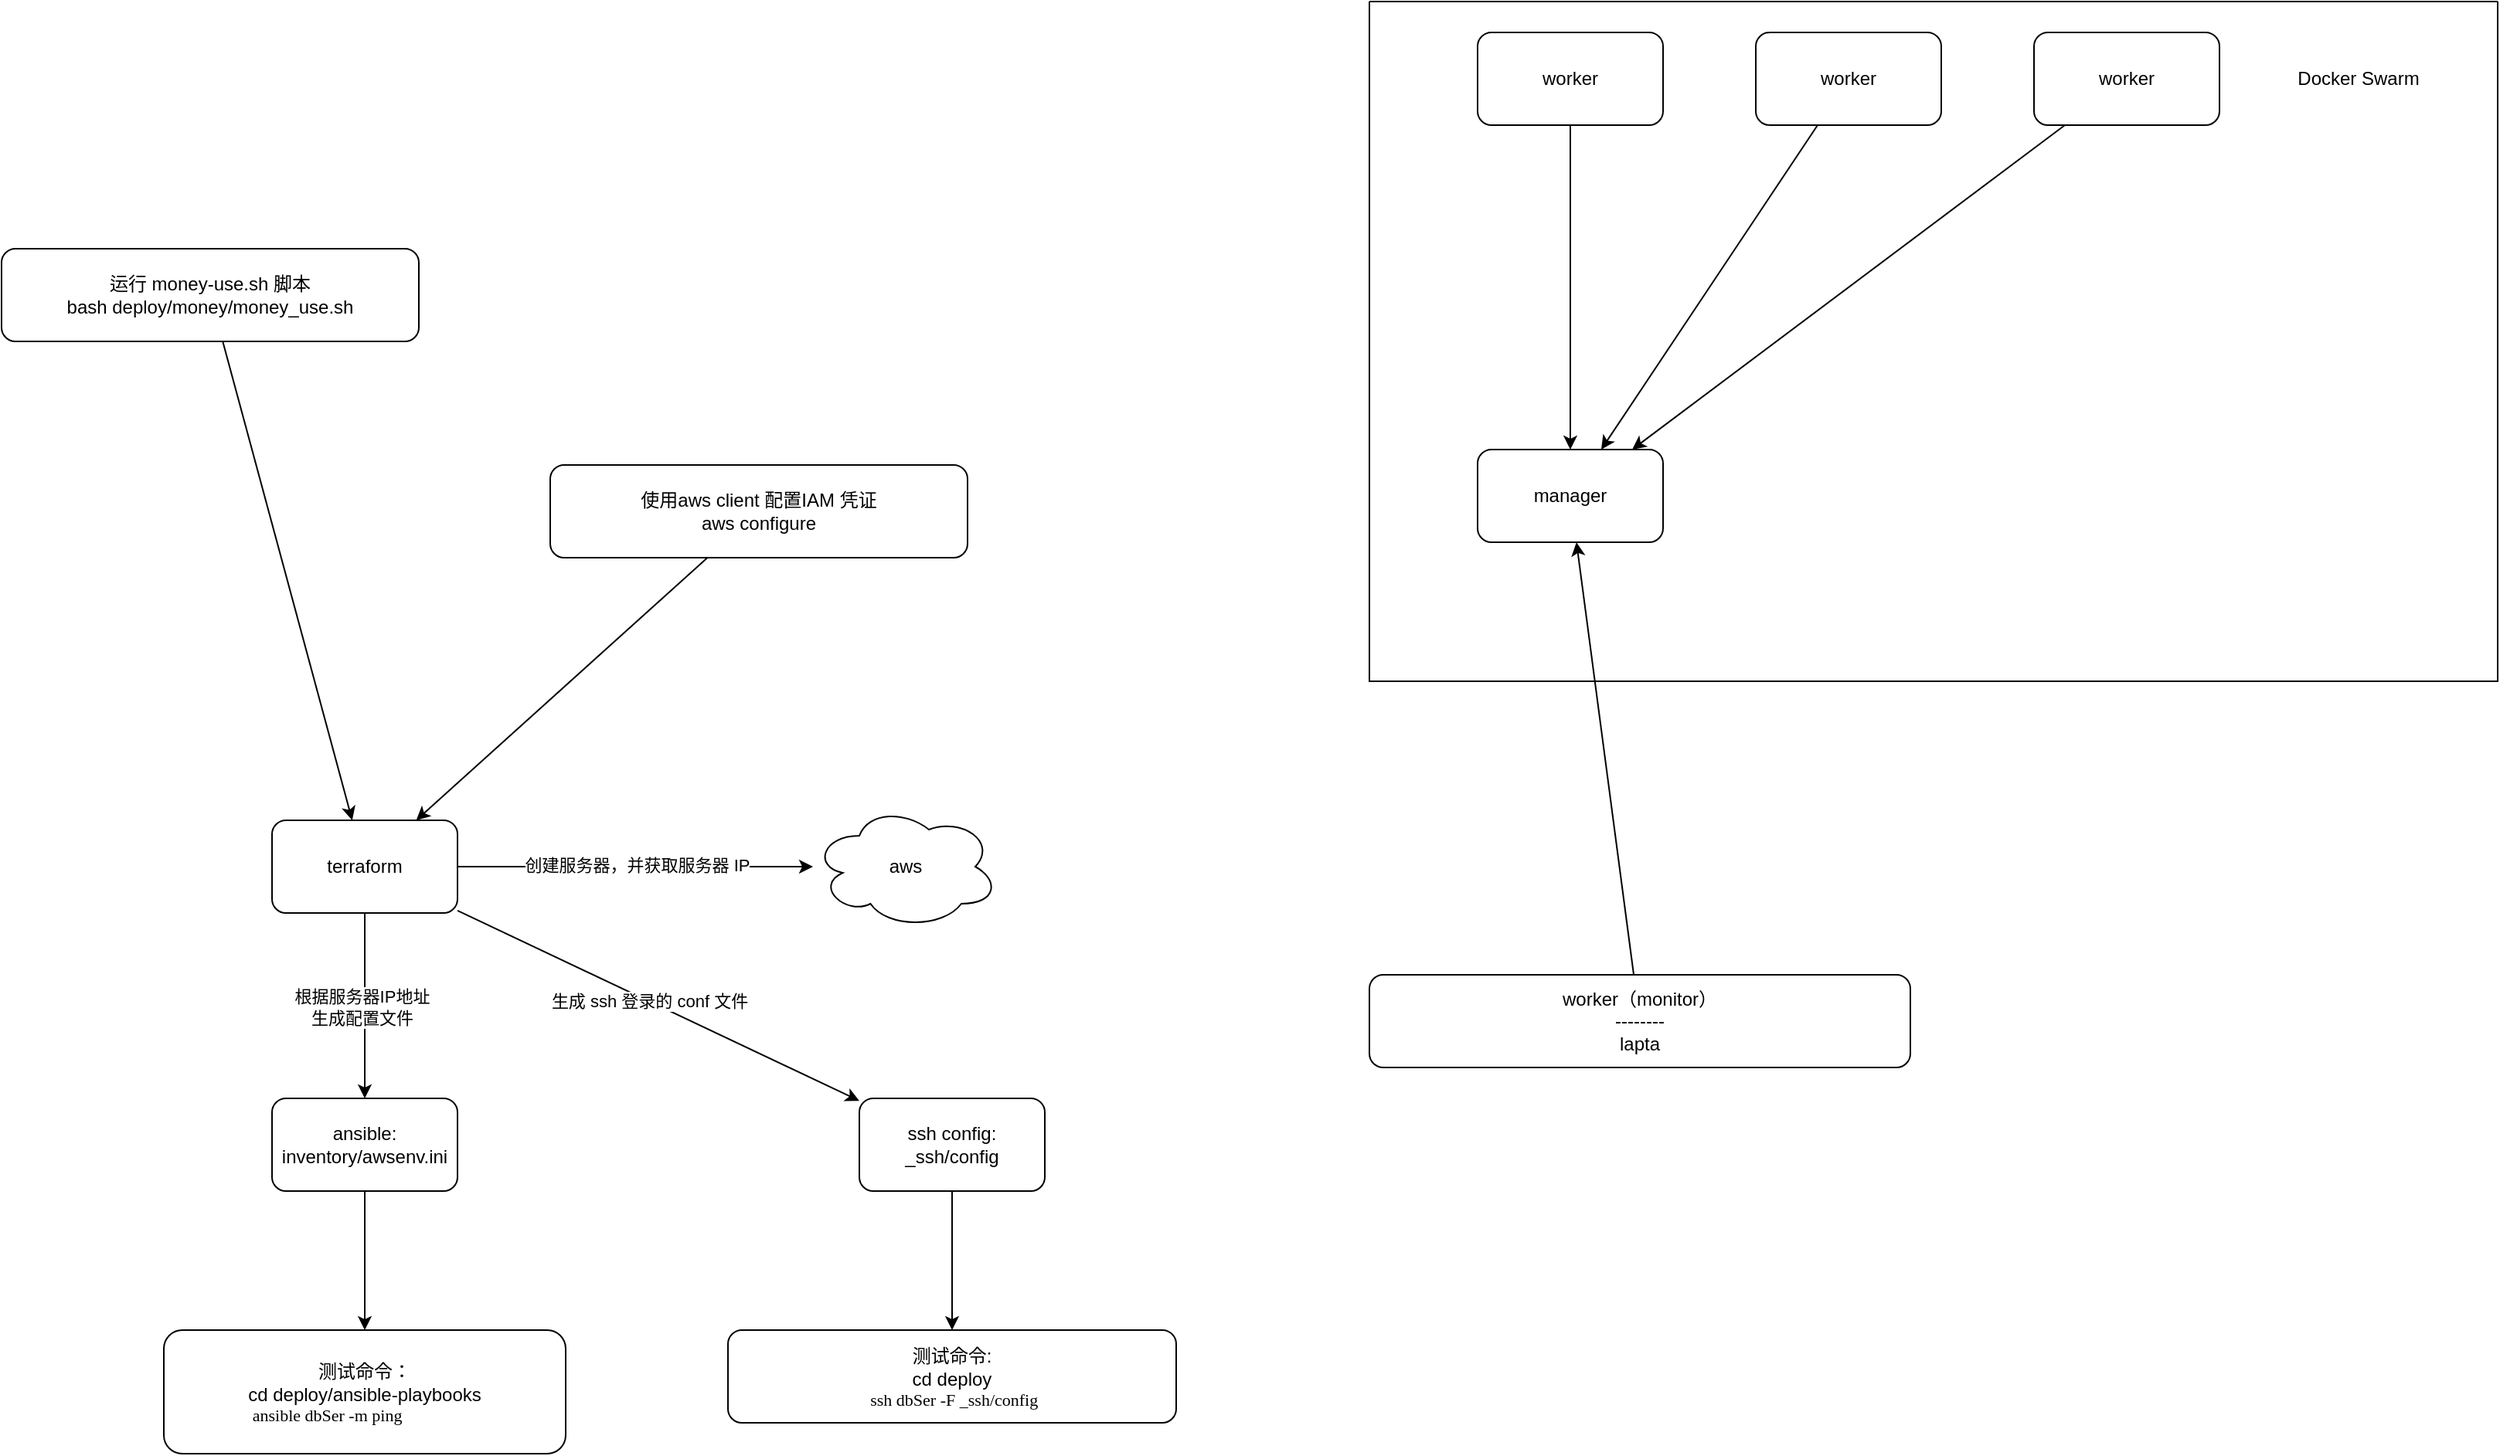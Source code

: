 <mxfile>
    <diagram id="wqyrsMFIAE9PBp0Zv13e" name="Page-1">
        <mxGraphModel dx="662" dy="289" grid="1" gridSize="10" guides="1" tooltips="1" connect="1" arrows="1" fold="1" page="1" pageScale="1" pageWidth="827" pageHeight="1169" math="0" shadow="0">
            <root>
                <mxCell id="0"/>
                <mxCell id="1" parent="0"/>
                <mxCell id="4" style="edgeStyle=none;html=1;" parent="1" source="2" target="3" edge="1">
                    <mxGeometry relative="1" as="geometry"/>
                </mxCell>
                <mxCell id="9" value="创建服务器，并获取服务器 IP" style="edgeLabel;html=1;align=center;verticalAlign=middle;resizable=0;points=[];" parent="4" vertex="1" connectable="0">
                    <mxGeometry x="0.004" y="1" relative="1" as="geometry">
                        <mxPoint as="offset"/>
                    </mxGeometry>
                </mxCell>
                <mxCell id="6" style="edgeStyle=none;html=1;" parent="1" source="2" target="5" edge="1">
                    <mxGeometry relative="1" as="geometry"/>
                </mxCell>
                <mxCell id="7" value="根据服务器IP地址&lt;br&gt;生成配置文件" style="edgeLabel;html=1;align=center;verticalAlign=middle;resizable=0;points=[];" parent="6" vertex="1" connectable="0">
                    <mxGeometry x="0.011" y="-2" relative="1" as="geometry">
                        <mxPoint as="offset"/>
                    </mxGeometry>
                </mxCell>
                <mxCell id="13" style="edgeStyle=none;html=1;" parent="1" source="2" target="12" edge="1">
                    <mxGeometry relative="1" as="geometry"/>
                </mxCell>
                <mxCell id="14" value="生成 ssh 登录的 conf 文件" style="edgeLabel;html=1;align=center;verticalAlign=middle;resizable=0;points=[];" parent="13" vertex="1" connectable="0">
                    <mxGeometry x="-0.047" relative="1" as="geometry">
                        <mxPoint as="offset"/>
                    </mxGeometry>
                </mxCell>
                <mxCell id="2" value="terraform" style="rounded=1;whiteSpace=wrap;html=1;" parent="1" vertex="1">
                    <mxGeometry x="180" y="570" width="120" height="60" as="geometry"/>
                </mxCell>
                <mxCell id="3" value="aws" style="ellipse;shape=cloud;whiteSpace=wrap;html=1;" parent="1" vertex="1">
                    <mxGeometry x="530" y="560" width="120" height="80" as="geometry"/>
                </mxCell>
                <mxCell id="11" style="edgeStyle=none;html=1;" parent="1" source="5" target="10" edge="1">
                    <mxGeometry relative="1" as="geometry"/>
                </mxCell>
                <mxCell id="5" value="ansible: inventory/awsenv.ini" style="rounded=1;whiteSpace=wrap;html=1;" parent="1" vertex="1">
                    <mxGeometry x="180" y="750" width="120" height="60" as="geometry"/>
                </mxCell>
                <mxCell id="10" value="测试命令：&lt;br&gt;cd deploy/ansible-playbooks&lt;br&gt;&lt;div&gt;&lt;p style=&quot;margin: 0px; font-variant-numeric: normal; font-variant-east-asian: normal; font-variant-alternates: normal; font-size-adjust: none; font-kerning: auto; font-optical-sizing: auto; font-feature-settings: normal; font-variation-settings: normal; font-variant-position: normal; font-variant-emoji: normal; font-stretch: normal; font-size: 11px; line-height: normal; font-family: Menlo; color: rgb(0, 0, 0); text-align: start;&quot; class=&quot;p1&quot;&gt;&lt;span style=&quot;font-variant-ligatures: no-common-ligatures;&quot; class=&quot;s1&quot;&gt;&lt;span class=&quot;Apple-converted-space&quot;&gt;&amp;nbsp;&lt;/span&gt;ansible dbSer -m ping&lt;span class=&quot;Apple-converted-space&quot;&gt;&amp;nbsp;&lt;/span&gt;&lt;/span&gt;&lt;/p&gt;&lt;/div&gt;" style="rounded=1;whiteSpace=wrap;html=1;" parent="1" vertex="1">
                    <mxGeometry x="110" y="900" width="260" height="80" as="geometry"/>
                </mxCell>
                <mxCell id="16" value="" style="edgeStyle=none;html=1;" parent="1" source="12" target="15" edge="1">
                    <mxGeometry relative="1" as="geometry"/>
                </mxCell>
                <mxCell id="12" value="ssh config:&lt;br&gt;_ssh/config" style="rounded=1;whiteSpace=wrap;html=1;" parent="1" vertex="1">
                    <mxGeometry x="560" y="750" width="120" height="60" as="geometry"/>
                </mxCell>
                <mxCell id="15" value="测试命令:&lt;br&gt;cd deploy&lt;br&gt;&lt;p style=&quot;margin: 0px; font-variant-numeric: normal; font-variant-east-asian: normal; font-variant-alternates: normal; font-size-adjust: none; font-kerning: auto; font-optical-sizing: auto; font-feature-settings: normal; font-variation-settings: normal; font-variant-position: normal; font-variant-emoji: normal; font-stretch: normal; font-size: 11px; line-height: normal; font-family: Menlo; color: rgb(0, 0, 0); text-align: start;&quot; class=&quot;p1&quot;&gt;&lt;span style=&quot;font-variant-ligatures: no-common-ligatures;&quot; class=&quot;s1&quot;&gt;&lt;span class=&quot;Apple-converted-space&quot;&gt;&amp;nbsp;&lt;/span&gt;ssh dbSer -F _ssh/config&lt;/span&gt;&lt;/p&gt;" style="rounded=1;whiteSpace=wrap;html=1;" parent="1" vertex="1">
                    <mxGeometry x="475" y="900" width="290" height="60" as="geometry"/>
                </mxCell>
                <mxCell id="18" style="edgeStyle=none;html=1;" parent="1" source="17" target="2" edge="1">
                    <mxGeometry relative="1" as="geometry"/>
                </mxCell>
                <mxCell id="17" value="运行 money-use.sh 脚本&lt;br&gt;bash deploy/money/money_use.sh" style="rounded=1;whiteSpace=wrap;html=1;" parent="1" vertex="1">
                    <mxGeometry x="5" y="200" width="270" height="60" as="geometry"/>
                </mxCell>
                <mxCell id="20" style="edgeStyle=none;html=1;" parent="1" source="19" target="2" edge="1">
                    <mxGeometry relative="1" as="geometry"/>
                </mxCell>
                <mxCell id="19" value="使用aws client 配置IAM 凭证&lt;div&gt;aws configure&lt;/div&gt;" style="rounded=1;whiteSpace=wrap;html=1;" parent="1" vertex="1">
                    <mxGeometry x="360" y="340" width="270" height="60" as="geometry"/>
                </mxCell>
                <mxCell id="21" value="" style="swimlane;startSize=0;" parent="1" vertex="1">
                    <mxGeometry x="890" y="40" width="730" height="440" as="geometry"/>
                </mxCell>
                <mxCell id="23" value="manager" style="rounded=1;whiteSpace=wrap;html=1;" parent="21" vertex="1">
                    <mxGeometry x="70" y="290" width="120" height="60" as="geometry"/>
                </mxCell>
                <mxCell id="29" style="edgeStyle=none;html=1;" parent="21" source="24" target="23" edge="1">
                    <mxGeometry relative="1" as="geometry"/>
                </mxCell>
                <mxCell id="24" value="worker" style="rounded=1;whiteSpace=wrap;html=1;" parent="21" vertex="1">
                    <mxGeometry x="70" y="20" width="120" height="60" as="geometry"/>
                </mxCell>
                <mxCell id="30" style="edgeStyle=none;html=1;" parent="21" source="25" target="23" edge="1">
                    <mxGeometry relative="1" as="geometry"/>
                </mxCell>
                <mxCell id="25" value="worker" style="rounded=1;whiteSpace=wrap;html=1;" parent="21" vertex="1">
                    <mxGeometry x="250" y="20" width="120" height="60" as="geometry"/>
                </mxCell>
                <mxCell id="32" style="edgeStyle=none;html=1;" parent="21" source="26" target="23" edge="1">
                    <mxGeometry relative="1" as="geometry"/>
                </mxCell>
                <mxCell id="26" value="worker" style="rounded=1;whiteSpace=wrap;html=1;" parent="21" vertex="1">
                    <mxGeometry x="430" y="20" width="120" height="60" as="geometry"/>
                </mxCell>
                <mxCell id="33" value="Docker Swarm" style="text;html=1;align=center;verticalAlign=middle;whiteSpace=wrap;rounded=0;" vertex="1" parent="21">
                    <mxGeometry x="580" y="35" width="120" height="30" as="geometry"/>
                </mxCell>
                <mxCell id="28" style="edgeStyle=none;html=1;" parent="1" source="27" target="23" edge="1">
                    <mxGeometry relative="1" as="geometry"/>
                </mxCell>
                <mxCell id="27" value="worker（monitor）&lt;br&gt;--------&lt;br&gt;lapta" style="rounded=1;whiteSpace=wrap;html=1;" parent="1" vertex="1">
                    <mxGeometry x="890" y="670" width="350" height="60" as="geometry"/>
                </mxCell>
            </root>
        </mxGraphModel>
    </diagram>
</mxfile>